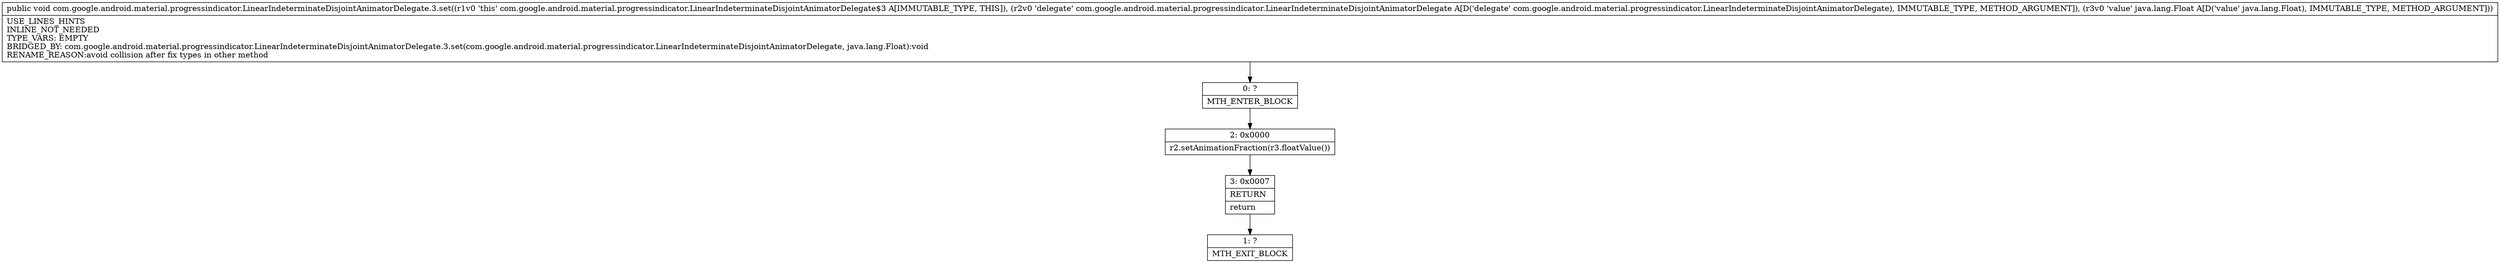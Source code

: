 digraph "CFG forcom.google.android.material.progressindicator.LinearIndeterminateDisjointAnimatorDelegate.3.set(Lcom\/google\/android\/material\/progressindicator\/LinearIndeterminateDisjointAnimatorDelegate;Ljava\/lang\/Float;)V" {
Node_0 [shape=record,label="{0\:\ ?|MTH_ENTER_BLOCK\l}"];
Node_2 [shape=record,label="{2\:\ 0x0000|r2.setAnimationFraction(r3.floatValue())\l}"];
Node_3 [shape=record,label="{3\:\ 0x0007|RETURN\l|return\l}"];
Node_1 [shape=record,label="{1\:\ ?|MTH_EXIT_BLOCK\l}"];
MethodNode[shape=record,label="{public void com.google.android.material.progressindicator.LinearIndeterminateDisjointAnimatorDelegate.3.set((r1v0 'this' com.google.android.material.progressindicator.LinearIndeterminateDisjointAnimatorDelegate$3 A[IMMUTABLE_TYPE, THIS]), (r2v0 'delegate' com.google.android.material.progressindicator.LinearIndeterminateDisjointAnimatorDelegate A[D('delegate' com.google.android.material.progressindicator.LinearIndeterminateDisjointAnimatorDelegate), IMMUTABLE_TYPE, METHOD_ARGUMENT]), (r3v0 'value' java.lang.Float A[D('value' java.lang.Float), IMMUTABLE_TYPE, METHOD_ARGUMENT]))  | USE_LINES_HINTS\lINLINE_NOT_NEEDED\lTYPE_VARS: EMPTY\lBRIDGED_BY: com.google.android.material.progressindicator.LinearIndeterminateDisjointAnimatorDelegate.3.set(com.google.android.material.progressindicator.LinearIndeterminateDisjointAnimatorDelegate, java.lang.Float):void\lRENAME_REASON:avoid collision after fix types in other method\l}"];
MethodNode -> Node_0;Node_0 -> Node_2;
Node_2 -> Node_3;
Node_3 -> Node_1;
}

